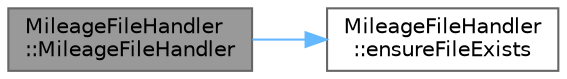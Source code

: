 digraph "MileageFileHandler::MileageFileHandler"
{
 // LATEX_PDF_SIZE
  bgcolor="transparent";
  edge [fontname=Helvetica,fontsize=10,labelfontname=Helvetica,labelfontsize=10];
  node [fontname=Helvetica,fontsize=10,shape=box,height=0.2,width=0.4];
  rankdir="LR";
  Node1 [id="Node000001",label="MileageFileHandler\l::MileageFileHandler",height=0.2,width=0.4,color="gray40", fillcolor="grey60", style="filled", fontcolor="black",tooltip="Constructs a MileageFileHandler object with the specified file path and functions."];
  Node1 -> Node2 [id="edge1_Node000001_Node000002",color="steelblue1",style="solid",tooltip=" "];
  Node2 [id="Node000002",label="MileageFileHandler\l::ensureFileExists",height=0.2,width=0.4,color="grey40", fillcolor="white", style="filled",URL="$classMileageFileHandler.html#a769ecb10fa485be519e91c3960231662",tooltip="Checks if the file exists and creates it if it does not."];
}
